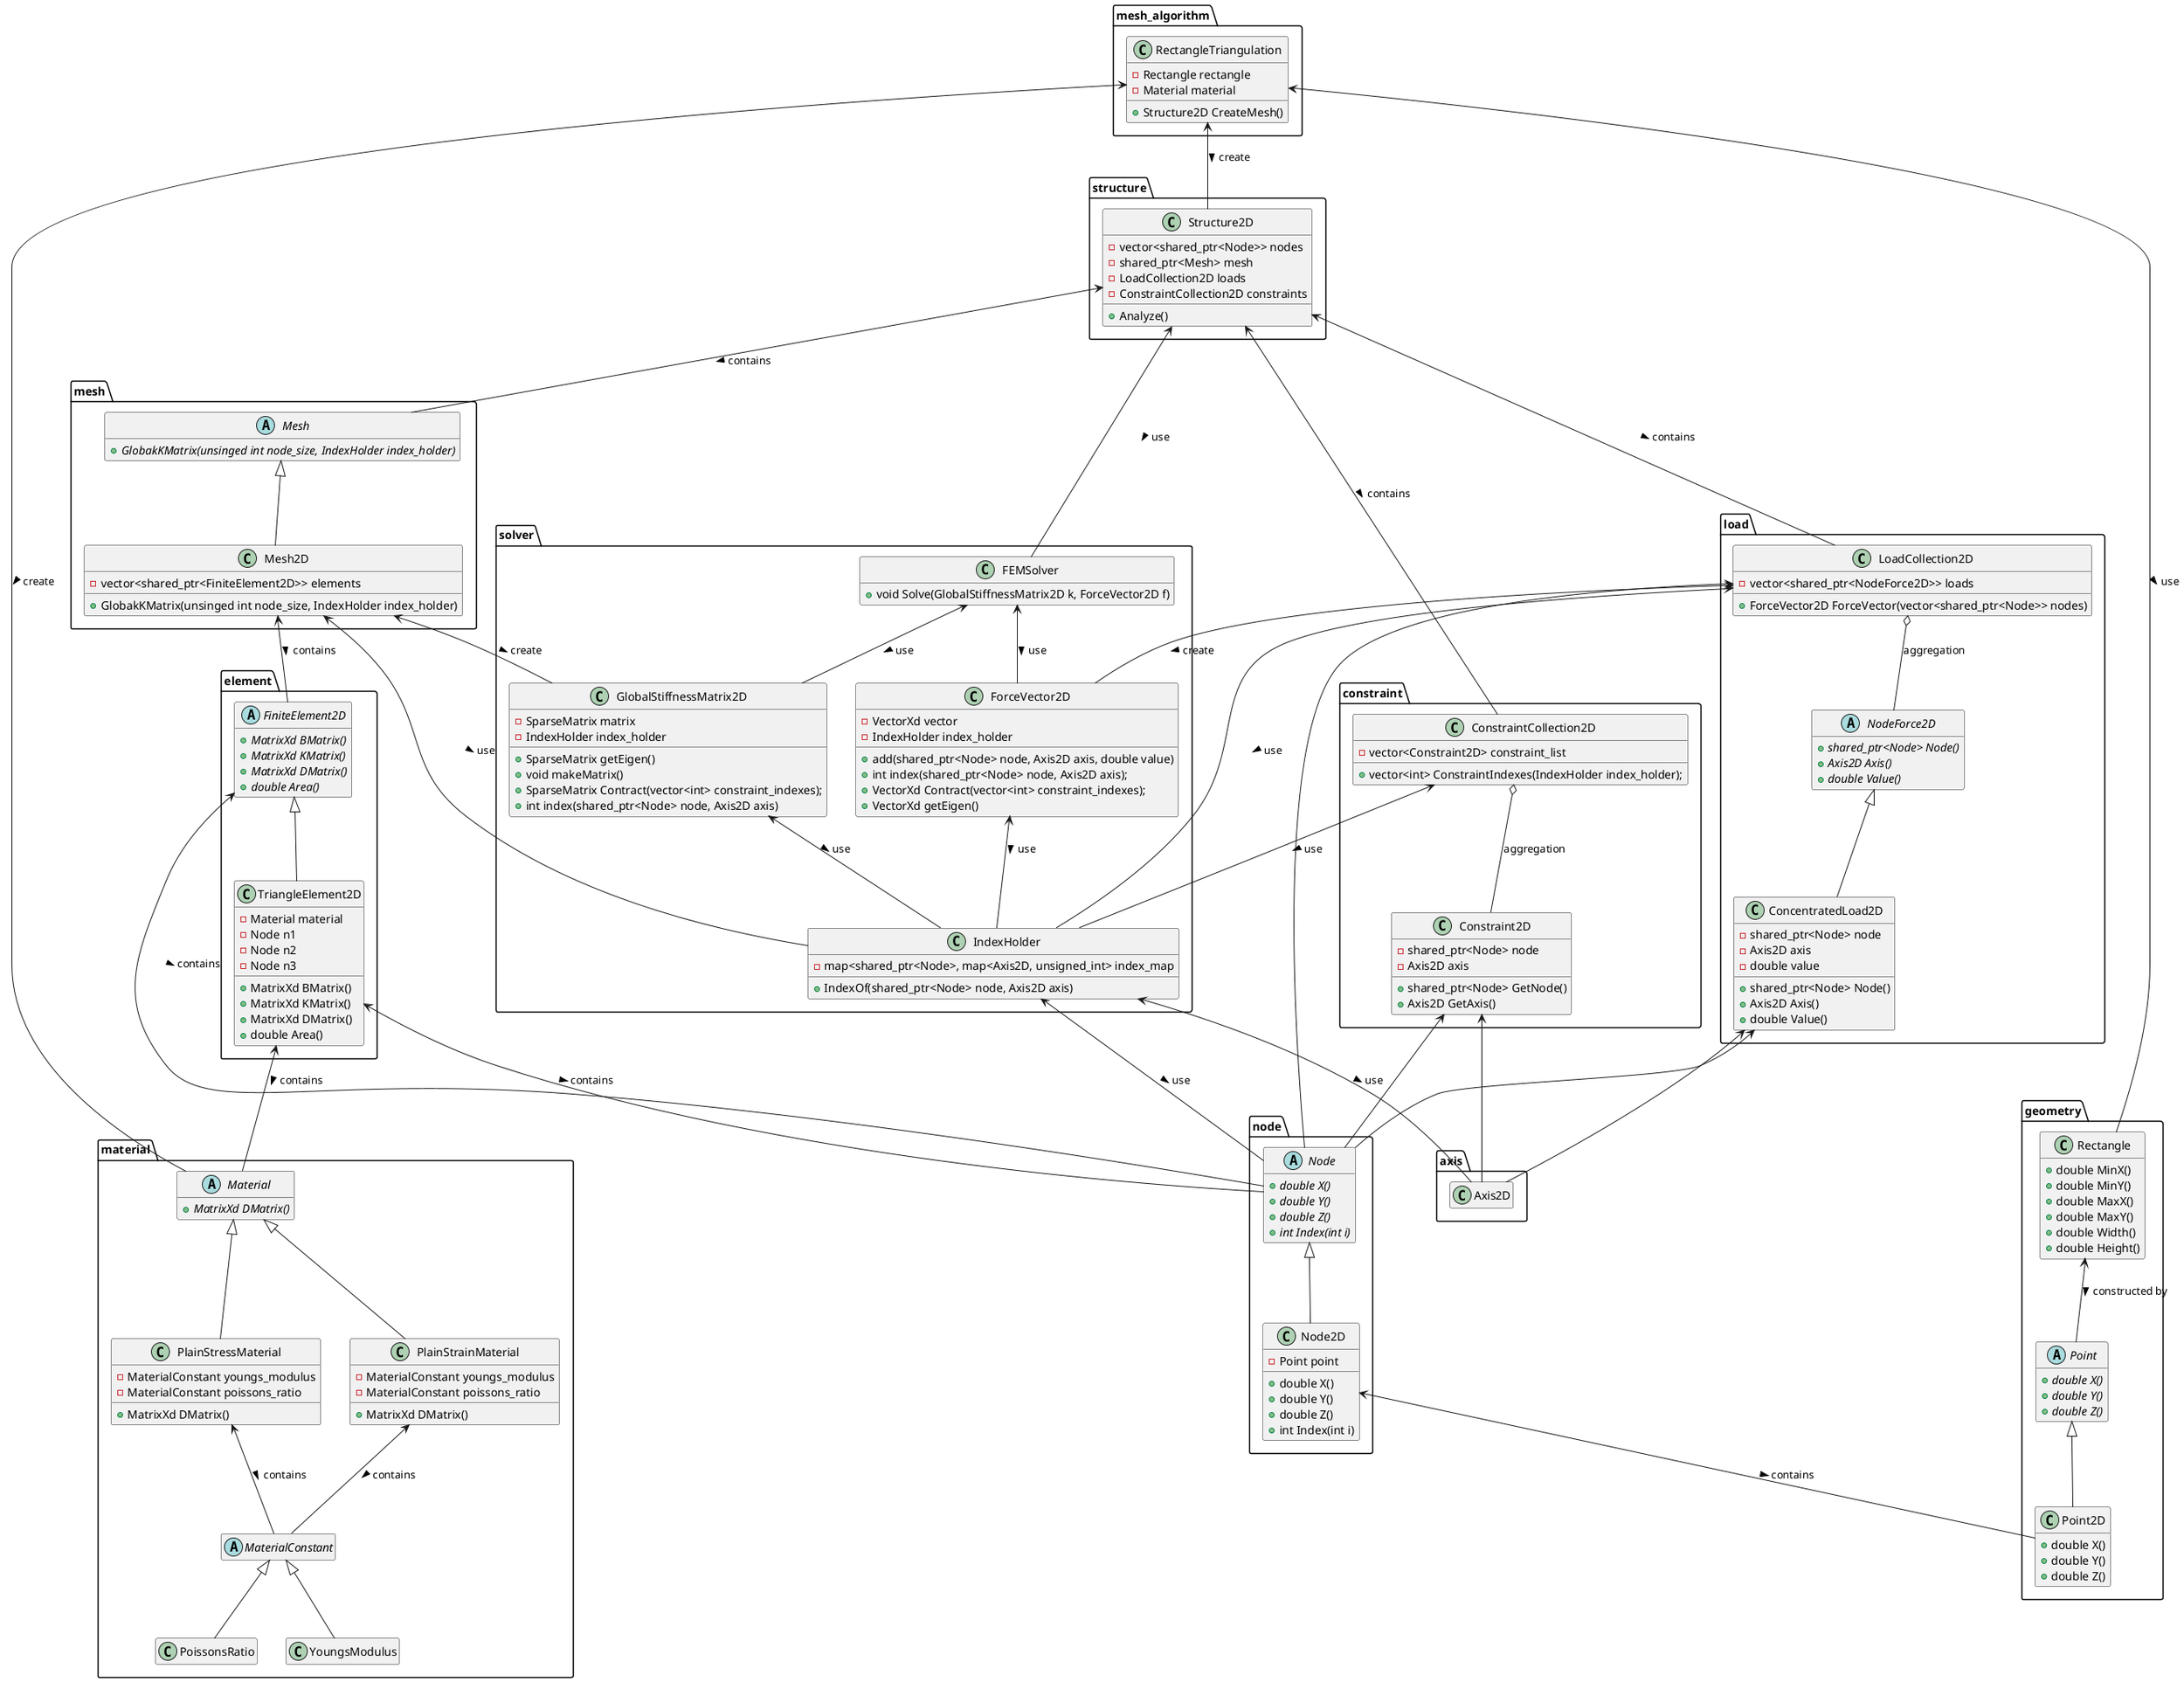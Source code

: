 @startuml

hide empty members

package structure {
    class Structure2D {
        - vector<shared_ptr<Node>> nodes
        - shared_ptr<Mesh> mesh
        - LoadCollection2D loads 
        - ConstraintCollection2D constraints
        + Analyze()
    }
}

package axis {
    class Axis2D
}

package load {
    abstract class NodeForce2D {
        + {abstract} shared_ptr<Node> Node()
        + {abstract} Axis2D Axis()
        + {abstract} double Value()
    }
    class LoadCollection2D {
        + ForceVector2D ForceVector(vector<shared_ptr<Node>> nodes)
        - vector<shared_ptr<NodeForce2D>> loads
    }
    class ConcentratedLoad2D extends NodeForce2D {
        + shared_ptr<Node> Node()
        + Axis2D Axis()
        + double Value()
        - shared_ptr<Node> node 
        - Axis2D axis
        - double value
    }
}

package constraint {
    class ConstraintCollection2D {
        - vector<Constraint2D> constraint_list
        + vector<int> ConstraintIndexes(IndexHolder index_holder);
    }
    class Constraint2D {
        - shared_ptr<Node> node
        - Axis2D axis
        + shared_ptr<Node> GetNode()
        + Axis2D GetAxis()
    }
}

package solver {
    class FEMSolver {
        + void Solve(GlobalStiffnessMatrix2D k, ForceVector2D f)
    }
    class GlobalStiffnessMatrix2D {
        + SparseMatrix getEigen()
        + void makeMatrix()
        + SparseMatrix Contract(vector<int> constraint_indexes);
        + int index(shared_ptr<Node> node, Axis2D axis)
        - SparseMatrix matrix
        - IndexHolder index_holder
    }
    class ForceVector2D {
        + add(shared_ptr<Node> node, Axis2D axis, double value)
        + int index(shared_ptr<Node> node, Axis2D axis);
        + VectorXd Contract(vector<int> constraint_indexes);
        + VectorXd getEigen()
        - VectorXd vector
        - IndexHolder index_holder
    }
    class IndexHolder {
        + IndexOf(shared_ptr<Node> node, Axis2D axis)
        - map<shared_ptr<Node>, map<Axis2D, unsigned_int> index_map
    }
}

package geometry {
    abstract class Point {
        + {abstract} double X()
        + {abstract} double Y()
        + {abstract} double Z()
    }
    class Point2D extends Point {
        + double X()
        + double Y()
        + double Z()
    }
    class Rectangle {
        + double MinX()
        + double MinY()
        + double MaxX()
        + double MaxY()
        + double Width()
        + double Height()
    }
}

package mesh {
    abstract class Mesh {
        + {abstract} GlobakKMatrix(unsinged int node_size, IndexHolder index_holder)
    }
    class Mesh2D extends Mesh {
        - vector<shared_ptr<FiniteElement2D>> elements
        + GlobakKMatrix(unsinged int node_size, IndexHolder index_holder)
    }
}

package mesh_algorithm {
    class RectangleTriangulation {
        + Structure2D CreateMesh()
        - Rectangle rectangle
        - Material material
    }
}

package element {
    abstract class FiniteElement2D {
        + {abstract} MatrixXd BMatrix()
        + {abstract} MatrixXd KMatrix()
        + {abstract} MatrixXd DMatrix()
        + {abstract} double Area()
    }
    class TriangleElement2D extends FiniteElement2D {
        + MatrixXd BMatrix()
        + MatrixXd KMatrix()
        + MatrixXd DMatrix()
        + double Area()
        - Material material
        - Node n1
        - Node n2
        - Node n3
    }
}

package material {
    abstract class Material {
        + {abstract} MatrixXd DMatrix()
    }
    class PlainStressMaterial extends Material {
        - MaterialConstant youngs_modulus
        - MaterialConstant poissons_ratio
        + MatrixXd DMatrix()
    }
    class PlainStrainMaterial extends Material {
        - MaterialConstant youngs_modulus
        - MaterialConstant poissons_ratio
        + MatrixXd DMatrix()
    }
    abstract class MaterialConstant
    class PoissonsRatio extends MaterialConstant
    class YoungsModulus extends MaterialConstant
}

package node {
    abstract class Node {
        + {abstract} double X()
        + {abstract} double Y()
        + {abstract} double Z()
        + {abstract} int Index(int i)
    }
    class Node2D extends Node {
        - Point point 
        + double X()
        + double Y()
        + double Z()
        + int Index(int i)
    }
}

Constraint2D <-- Axis2D
Constraint2D <-- Node
ConstraintCollection2D o-- Constraint2D : aggregation
ConstraintCollection2D <-- IndexHolder : use >
ConcentratedLoad2D <-- Axis2D 
ConcentratedLoad2D <-- Node
FEMSolver <-- ForceVector2D : use >
FEMSolver <-- GlobalStiffnessMatrix2D : use >
ForceVector2D <-- IndexHolder : use >
FiniteElement2D <-- Node : contains >
GlobalStiffnessMatrix2D <-- IndexHolder : use >
IndexHolder <-- Axis2D : use >
IndexHolder <-- Node : use >
LoadCollection2D o-- NodeForce2D : aggregation
LoadCollection2D <-- ForceVector2D : create >
LoadCollection2D <-- IndexHolder : use >
LoadCollection2D <-- Node
Mesh2D <-- GlobalStiffnessMatrix2D : create >
Mesh2D <-- IndexHolder : use >
Mesh2D <-- FiniteElement2D : contains >
Node2D <-- Point2D : contains >
PlainStrainMaterial <-- MaterialConstant : contains >
PlainStressMaterial <-- MaterialConstant : contains >
Rectangle <-- Point : constructed by >
RectangleTriangulation <-- Material : create >
RectangleTriangulation <-- Structure2D : create >
RectangleTriangulation <-- Rectangle : use >
Structure2D <-- Mesh : contains >
Structure2D <-- ConstraintCollection2D : contains >
Structure2D <-- LoadCollection2D : contains >
Structure2D <-- FEMSolver : use >
TriangleElement2D <-- Node : contains >
TriangleElement2D <-- Material : contains >

@enduml
